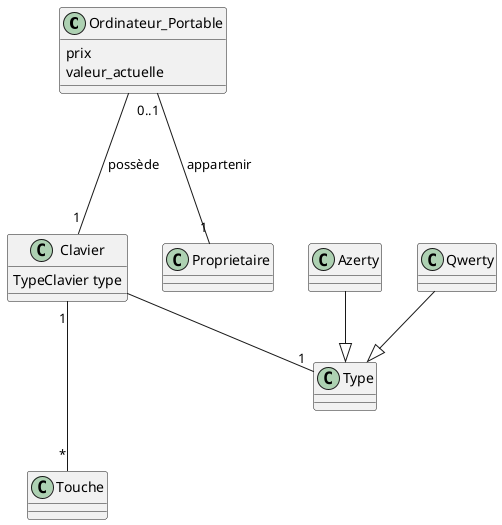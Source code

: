 @startuml

class Ordinateur_Portable
{
  prix
  valeur_actuelle
}

class clavier as "Clavier"
{
  TypeClavier type
}

class Type
{
}

Azerty --|> Type
Qwerty --|> Type

class touche as "Touche"

class propriétaire as "Proprietaire"

Ordinateur_Portable "0..1" --- "1" propriétaire : appartenir

Ordinateur_Portable " " --- "1" clavier : possède

clavier "1" --- "*" touche

clavier " " -- "1" Type

@enduml
